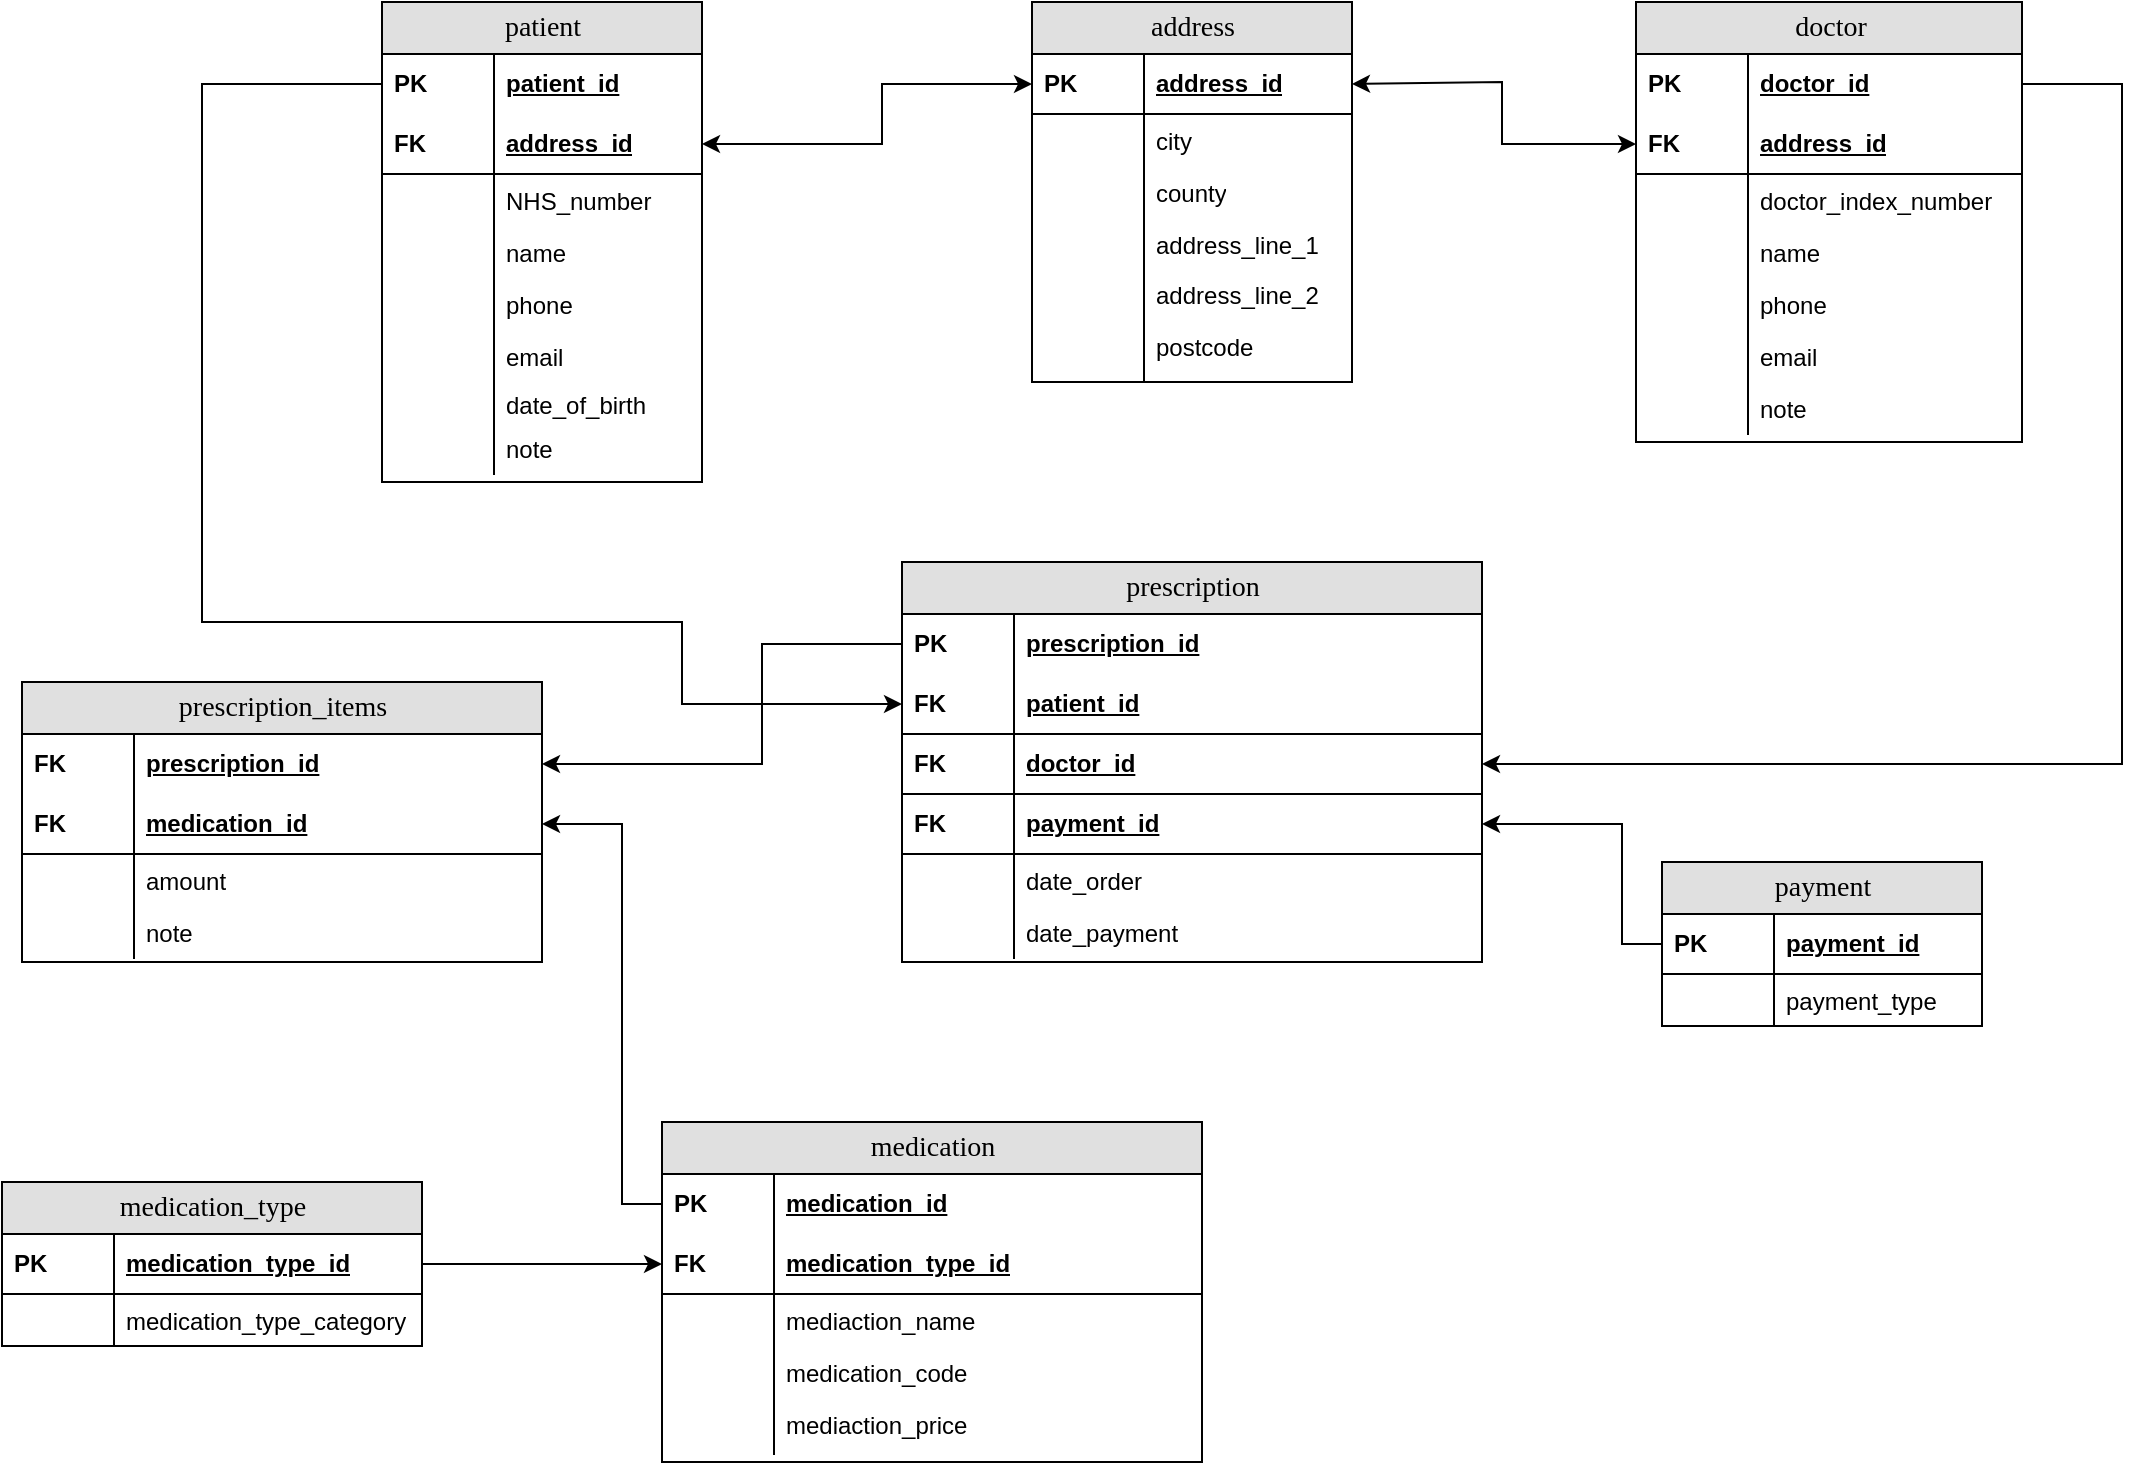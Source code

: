 <mxfile version="24.7.7">
  <diagram id="brzT2Af7oqkx_6fArOdX" name="Page-2">
    <mxGraphModel grid="1" page="1" gridSize="10" guides="1" tooltips="1" connect="1" arrows="1" fold="1" pageScale="1" pageWidth="827" pageHeight="1169" math="0" shadow="0">
      <root>
        <mxCell id="0" />
        <mxCell id="1" parent="0" />
        <mxCell id="Al74vmx-wj5vo0OJbYfl-20" value="address" style="swimlane;html=1;fontStyle=0;childLayout=stackLayout;horizontal=1;startSize=26;fillColor=#e0e0e0;horizontalStack=0;resizeParent=1;resizeLast=0;collapsible=1;marginBottom=0;swimlaneFillColor=#ffffff;align=center;rounded=0;shadow=0;comic=0;labelBackgroundColor=none;strokeWidth=1;fontFamily=Verdana;fontSize=14;movable=1;resizable=1;rotatable=1;deletable=1;editable=1;locked=0;connectable=1;" vertex="1" parent="1">
          <mxGeometry x="365" y="40" width="160" height="190" as="geometry" />
        </mxCell>
        <mxCell id="Al74vmx-wj5vo0OJbYfl-23" value="address_id" style="shape=partialRectangle;top=0;left=0;right=0;bottom=1;html=1;align=left;verticalAlign=middle;fillColor=none;spacingLeft=60;spacingRight=4;whiteSpace=wrap;overflow=hidden;rotatable=0;points=[[0,0.5],[1,0.5]];portConstraint=eastwest;dropTarget=0;fontStyle=5;" vertex="1" parent="Al74vmx-wj5vo0OJbYfl-20">
          <mxGeometry y="26" width="160" height="30" as="geometry" />
        </mxCell>
        <mxCell id="Al74vmx-wj5vo0OJbYfl-24" value="PK" style="shape=partialRectangle;fontStyle=1;top=0;left=0;bottom=0;html=1;fillColor=none;align=left;verticalAlign=middle;spacingLeft=4;spacingRight=4;whiteSpace=wrap;overflow=hidden;rotatable=0;points=[];portConstraint=eastwest;part=1;" connectable="0" vertex="1" parent="Al74vmx-wj5vo0OJbYfl-23">
          <mxGeometry width="56" height="30" as="geometry" />
        </mxCell>
        <mxCell id="Al74vmx-wj5vo0OJbYfl-25" value="city" style="shape=partialRectangle;top=0;left=0;right=0;bottom=0;html=1;align=left;verticalAlign=top;fillColor=none;spacingLeft=60;spacingRight=4;whiteSpace=wrap;overflow=hidden;rotatable=0;points=[[0,0.5],[1,0.5]];portConstraint=eastwest;dropTarget=0;" vertex="1" parent="Al74vmx-wj5vo0OJbYfl-20">
          <mxGeometry y="56" width="160" height="26" as="geometry" />
        </mxCell>
        <mxCell id="Al74vmx-wj5vo0OJbYfl-26" value="" style="shape=partialRectangle;top=0;left=0;bottom=0;html=1;fillColor=none;align=left;verticalAlign=top;spacingLeft=4;spacingRight=4;whiteSpace=wrap;overflow=hidden;rotatable=0;points=[];portConstraint=eastwest;part=1;" connectable="0" vertex="1" parent="Al74vmx-wj5vo0OJbYfl-25">
          <mxGeometry width="56" height="26" as="geometry" />
        </mxCell>
        <mxCell id="Al74vmx-wj5vo0OJbYfl-29" value="county" style="shape=partialRectangle;top=0;left=0;right=0;bottom=0;html=1;align=left;verticalAlign=top;fillColor=none;spacingLeft=60;spacingRight=4;whiteSpace=wrap;overflow=hidden;rotatable=0;points=[[0,0.5],[1,0.5]];portConstraint=eastwest;dropTarget=0;" vertex="1" parent="Al74vmx-wj5vo0OJbYfl-20">
          <mxGeometry y="82" width="160" height="26" as="geometry" />
        </mxCell>
        <mxCell id="Al74vmx-wj5vo0OJbYfl-30" value="" style="shape=partialRectangle;top=0;left=0;bottom=0;html=1;fillColor=none;align=left;verticalAlign=top;spacingLeft=4;spacingRight=4;whiteSpace=wrap;overflow=hidden;rotatable=0;points=[];portConstraint=eastwest;part=1;" connectable="0" vertex="1" parent="Al74vmx-wj5vo0OJbYfl-29">
          <mxGeometry width="56" height="26" as="geometry" />
        </mxCell>
        <mxCell id="Al74vmx-wj5vo0OJbYfl-27" value="address_line_1" style="shape=partialRectangle;top=0;left=0;right=0;bottom=0;html=1;align=left;verticalAlign=top;fillColor=none;spacingLeft=60;spacingRight=4;whiteSpace=wrap;overflow=hidden;rotatable=0;points=[[0,0.5],[1,0.5]];portConstraint=eastwest;dropTarget=0;" vertex="1" parent="Al74vmx-wj5vo0OJbYfl-20">
          <mxGeometry y="108" width="160" height="26" as="geometry" />
        </mxCell>
        <mxCell id="Al74vmx-wj5vo0OJbYfl-28" value="" style="shape=partialRectangle;top=0;left=0;bottom=0;html=1;fillColor=none;align=left;verticalAlign=top;spacingLeft=4;spacingRight=4;whiteSpace=wrap;overflow=hidden;rotatable=0;points=[];portConstraint=eastwest;part=1;" connectable="0" vertex="1" parent="Al74vmx-wj5vo0OJbYfl-27">
          <mxGeometry width="56" height="26" as="geometry" />
        </mxCell>
        <mxCell id="Al74vmx-wj5vo0OJbYfl-39" value="doctor" style="swimlane;html=1;fontStyle=0;childLayout=stackLayout;horizontal=1;startSize=26;fillColor=#e0e0e0;horizontalStack=0;resizeParent=1;resizeLast=0;collapsible=1;marginBottom=0;swimlaneFillColor=#ffffff;align=center;rounded=0;shadow=0;comic=0;labelBackgroundColor=none;strokeWidth=1;fontFamily=Verdana;fontSize=14;movable=1;resizable=1;rotatable=1;deletable=1;editable=1;locked=0;connectable=1;" vertex="1" parent="1">
          <mxGeometry x="667" y="40" width="193" height="220" as="geometry" />
        </mxCell>
        <mxCell id="Al74vmx-wj5vo0OJbYfl-40" value="doctor_id" style="shape=partialRectangle;top=0;left=0;right=0;bottom=0;html=1;align=left;verticalAlign=middle;fillColor=none;spacingLeft=60;spacingRight=4;whiteSpace=wrap;overflow=hidden;rotatable=0;points=[[0,0.5],[1,0.5]];portConstraint=eastwest;dropTarget=0;fontStyle=5;" vertex="1" parent="Al74vmx-wj5vo0OJbYfl-39">
          <mxGeometry y="26" width="193" height="30" as="geometry" />
        </mxCell>
        <mxCell id="Al74vmx-wj5vo0OJbYfl-41" value="PK" style="shape=partialRectangle;fontStyle=1;top=0;left=0;bottom=0;html=1;fillColor=none;align=left;verticalAlign=middle;spacingLeft=4;spacingRight=4;whiteSpace=wrap;overflow=hidden;rotatable=0;points=[];portConstraint=eastwest;part=1;" connectable="0" vertex="1" parent="Al74vmx-wj5vo0OJbYfl-40">
          <mxGeometry width="56" height="30" as="geometry" />
        </mxCell>
        <mxCell id="Al74vmx-wj5vo0OJbYfl-42" value="address_id" style="shape=partialRectangle;top=0;left=0;right=0;bottom=1;html=1;align=left;verticalAlign=middle;fillColor=none;spacingLeft=60;spacingRight=4;whiteSpace=wrap;overflow=hidden;rotatable=0;points=[[0,0.5],[1,0.5]];portConstraint=eastwest;dropTarget=0;fontStyle=5;" vertex="1" parent="Al74vmx-wj5vo0OJbYfl-39">
          <mxGeometry y="56" width="193" height="30" as="geometry" />
        </mxCell>
        <mxCell id="Al74vmx-wj5vo0OJbYfl-43" value="FK" style="shape=partialRectangle;fontStyle=1;top=0;left=0;bottom=0;html=1;fillColor=none;align=left;verticalAlign=middle;spacingLeft=4;spacingRight=4;whiteSpace=wrap;overflow=hidden;rotatable=0;points=[];portConstraint=eastwest;part=1;" connectable="0" vertex="1" parent="Al74vmx-wj5vo0OJbYfl-42">
          <mxGeometry width="56" height="30" as="geometry" />
        </mxCell>
        <mxCell id="Al74vmx-wj5vo0OJbYfl-44" value="&lt;div&gt;doctor_index_number&lt;br&gt;&lt;/div&gt;" style="shape=partialRectangle;top=0;left=0;right=0;bottom=0;html=1;align=left;verticalAlign=top;fillColor=none;spacingLeft=60;spacingRight=4;whiteSpace=wrap;overflow=hidden;rotatable=0;points=[[0,0.5],[1,0.5]];portConstraint=eastwest;dropTarget=0;" vertex="1" parent="Al74vmx-wj5vo0OJbYfl-39">
          <mxGeometry y="86" width="193" height="26" as="geometry" />
        </mxCell>
        <mxCell id="Al74vmx-wj5vo0OJbYfl-45" value="" style="shape=partialRectangle;top=0;left=0;bottom=0;html=1;fillColor=none;align=left;verticalAlign=top;spacingLeft=4;spacingRight=4;whiteSpace=wrap;overflow=hidden;rotatable=0;points=[];portConstraint=eastwest;part=1;" connectable="0" vertex="1" parent="Al74vmx-wj5vo0OJbYfl-44">
          <mxGeometry width="56" height="26" as="geometry" />
        </mxCell>
        <mxCell id="Al74vmx-wj5vo0OJbYfl-46" value="name" style="shape=partialRectangle;top=0;left=0;right=0;bottom=0;html=1;align=left;verticalAlign=top;fillColor=none;spacingLeft=60;spacingRight=4;whiteSpace=wrap;overflow=hidden;rotatable=0;points=[[0,0.5],[1,0.5]];portConstraint=eastwest;dropTarget=0;" vertex="1" parent="Al74vmx-wj5vo0OJbYfl-39">
          <mxGeometry y="112" width="193" height="26" as="geometry" />
        </mxCell>
        <mxCell id="Al74vmx-wj5vo0OJbYfl-47" value="" style="shape=partialRectangle;top=0;left=0;bottom=0;html=1;fillColor=none;align=left;verticalAlign=top;spacingLeft=4;spacingRight=4;whiteSpace=wrap;overflow=hidden;rotatable=0;points=[];portConstraint=eastwest;part=1;" connectable="0" vertex="1" parent="Al74vmx-wj5vo0OJbYfl-46">
          <mxGeometry width="56" height="26" as="geometry" />
        </mxCell>
        <mxCell id="Al74vmx-wj5vo0OJbYfl-50" value="phone" style="shape=partialRectangle;top=0;left=0;right=0;bottom=0;html=1;align=left;verticalAlign=top;fillColor=none;spacingLeft=60;spacingRight=4;whiteSpace=wrap;overflow=hidden;rotatable=0;points=[[0,0.5],[1,0.5]];portConstraint=eastwest;dropTarget=0;" vertex="1" parent="Al74vmx-wj5vo0OJbYfl-39">
          <mxGeometry y="138" width="193" height="26" as="geometry" />
        </mxCell>
        <mxCell id="Al74vmx-wj5vo0OJbYfl-51" value="" style="shape=partialRectangle;top=0;left=0;bottom=0;html=1;fillColor=none;align=left;verticalAlign=top;spacingLeft=4;spacingRight=4;whiteSpace=wrap;overflow=hidden;rotatable=0;points=[];portConstraint=eastwest;part=1;" connectable="0" vertex="1" parent="Al74vmx-wj5vo0OJbYfl-50">
          <mxGeometry width="56" height="26" as="geometry" />
        </mxCell>
        <mxCell id="Al74vmx-wj5vo0OJbYfl-52" value="email" style="shape=partialRectangle;top=0;left=0;right=0;bottom=0;html=1;align=left;verticalAlign=top;fillColor=none;spacingLeft=60;spacingRight=4;whiteSpace=wrap;overflow=hidden;rotatable=0;points=[[0,0.5],[1,0.5]];portConstraint=eastwest;dropTarget=0;" vertex="1" parent="Al74vmx-wj5vo0OJbYfl-39">
          <mxGeometry y="164" width="193" height="26" as="geometry" />
        </mxCell>
        <mxCell id="Al74vmx-wj5vo0OJbYfl-53" value="" style="shape=partialRectangle;top=0;left=0;bottom=0;html=1;fillColor=none;align=left;verticalAlign=top;spacingLeft=4;spacingRight=4;whiteSpace=wrap;overflow=hidden;rotatable=0;points=[];portConstraint=eastwest;part=1;" connectable="0" vertex="1" parent="Al74vmx-wj5vo0OJbYfl-52">
          <mxGeometry width="56" height="26" as="geometry" />
        </mxCell>
        <mxCell id="Al74vmx-wj5vo0OJbYfl-56" value="note" style="shape=partialRectangle;top=0;left=0;right=0;bottom=0;html=1;align=left;verticalAlign=top;fillColor=none;spacingLeft=60;spacingRight=4;whiteSpace=wrap;overflow=hidden;rotatable=0;points=[[0,0.5],[1,0.5]];portConstraint=eastwest;dropTarget=0;" vertex="1" parent="Al74vmx-wj5vo0OJbYfl-39">
          <mxGeometry y="190" width="193" height="26" as="geometry" />
        </mxCell>
        <mxCell id="Al74vmx-wj5vo0OJbYfl-57" value="" style="shape=partialRectangle;top=0;left=0;bottom=0;html=1;fillColor=none;align=left;verticalAlign=top;spacingLeft=4;spacingRight=4;whiteSpace=wrap;overflow=hidden;rotatable=0;points=[];portConstraint=eastwest;part=1;" connectable="0" vertex="1" parent="Al74vmx-wj5vo0OJbYfl-56">
          <mxGeometry width="56" height="26" as="geometry" />
        </mxCell>
        <mxCell id="Al74vmx-wj5vo0OJbYfl-88" value="payment" style="swimlane;html=1;fontStyle=0;childLayout=stackLayout;horizontal=1;startSize=26;fillColor=#e0e0e0;horizontalStack=0;resizeParent=1;resizeLast=0;collapsible=1;marginBottom=0;swimlaneFillColor=#ffffff;align=center;rounded=0;shadow=0;comic=0;labelBackgroundColor=none;strokeWidth=1;fontFamily=Verdana;fontSize=14;movable=1;resizable=1;rotatable=1;deletable=1;editable=1;locked=0;connectable=1;" vertex="1" parent="1">
          <mxGeometry x="680" y="470" width="160" height="82" as="geometry" />
        </mxCell>
        <mxCell id="Al74vmx-wj5vo0OJbYfl-89" value="payment_id" style="shape=partialRectangle;top=0;left=0;right=0;bottom=1;html=1;align=left;verticalAlign=middle;fillColor=none;spacingLeft=60;spacingRight=4;whiteSpace=wrap;overflow=hidden;rotatable=0;points=[[0,0.5],[1,0.5]];portConstraint=eastwest;dropTarget=0;fontStyle=5;" vertex="1" parent="Al74vmx-wj5vo0OJbYfl-88">
          <mxGeometry y="26" width="160" height="30" as="geometry" />
        </mxCell>
        <mxCell id="Al74vmx-wj5vo0OJbYfl-90" value="PK" style="shape=partialRectangle;fontStyle=1;top=0;left=0;bottom=0;html=1;fillColor=none;align=left;verticalAlign=middle;spacingLeft=4;spacingRight=4;whiteSpace=wrap;overflow=hidden;rotatable=0;points=[];portConstraint=eastwest;part=1;" connectable="0" vertex="1" parent="Al74vmx-wj5vo0OJbYfl-89">
          <mxGeometry width="56" height="30" as="geometry" />
        </mxCell>
        <mxCell id="Al74vmx-wj5vo0OJbYfl-91" value="payment_type" style="shape=partialRectangle;top=0;left=0;right=0;bottom=0;html=1;align=left;verticalAlign=top;fillColor=none;spacingLeft=60;spacingRight=4;whiteSpace=wrap;overflow=hidden;rotatable=0;points=[[0,0.5],[1,0.5]];portConstraint=eastwest;dropTarget=0;" vertex="1" parent="Al74vmx-wj5vo0OJbYfl-88">
          <mxGeometry y="56" width="160" height="26" as="geometry" />
        </mxCell>
        <mxCell id="Al74vmx-wj5vo0OJbYfl-92" value="" style="shape=partialRectangle;top=0;left=0;bottom=0;html=1;fillColor=none;align=left;verticalAlign=top;spacingLeft=4;spacingRight=4;whiteSpace=wrap;overflow=hidden;rotatable=0;points=[];portConstraint=eastwest;part=1;" connectable="0" vertex="1" parent="Al74vmx-wj5vo0OJbYfl-91">
          <mxGeometry width="56" height="26" as="geometry" />
        </mxCell>
        <mxCell id="Al74vmx-wj5vo0OJbYfl-97" value="prescription_items" style="swimlane;html=1;fontStyle=0;childLayout=stackLayout;horizontal=1;startSize=26;fillColor=#e0e0e0;horizontalStack=0;resizeParent=1;resizeLast=0;collapsible=1;marginBottom=0;swimlaneFillColor=#ffffff;align=center;rounded=0;shadow=0;comic=0;labelBackgroundColor=none;strokeWidth=1;fontFamily=Verdana;fontSize=14;movable=1;resizable=1;rotatable=1;deletable=1;editable=1;locked=0;connectable=1;" vertex="1" parent="1">
          <mxGeometry x="-140" y="380" width="260" height="140" as="geometry" />
        </mxCell>
        <mxCell id="Al74vmx-wj5vo0OJbYfl-98" value="prescription_id" style="shape=partialRectangle;top=0;left=0;right=0;bottom=0;html=1;align=left;verticalAlign=middle;fillColor=none;spacingLeft=60;spacingRight=4;whiteSpace=wrap;overflow=hidden;rotatable=0;points=[[0,0.5],[1,0.5]];portConstraint=eastwest;dropTarget=0;fontStyle=5;" vertex="1" parent="Al74vmx-wj5vo0OJbYfl-97">
          <mxGeometry y="26" width="260" height="30" as="geometry" />
        </mxCell>
        <mxCell id="Al74vmx-wj5vo0OJbYfl-99" value="FK" style="shape=partialRectangle;fontStyle=1;top=0;left=0;bottom=0;html=1;fillColor=none;align=left;verticalAlign=middle;spacingLeft=4;spacingRight=4;whiteSpace=wrap;overflow=hidden;rotatable=0;points=[];portConstraint=eastwest;part=1;" connectable="0" vertex="1" parent="Al74vmx-wj5vo0OJbYfl-98">
          <mxGeometry width="56" height="30" as="geometry" />
        </mxCell>
        <mxCell id="Al74vmx-wj5vo0OJbYfl-100" value="medication_id" style="shape=partialRectangle;top=0;left=0;right=0;bottom=1;html=1;align=left;verticalAlign=middle;fillColor=none;spacingLeft=60;spacingRight=4;whiteSpace=wrap;overflow=hidden;rotatable=0;points=[[0,0.5],[1,0.5]];portConstraint=eastwest;dropTarget=0;fontStyle=5;" vertex="1" parent="Al74vmx-wj5vo0OJbYfl-97">
          <mxGeometry y="56" width="260" height="30" as="geometry" />
        </mxCell>
        <mxCell id="Al74vmx-wj5vo0OJbYfl-101" value="FK" style="shape=partialRectangle;fontStyle=1;top=0;left=0;bottom=0;html=1;fillColor=none;align=left;verticalAlign=middle;spacingLeft=4;spacingRight=4;whiteSpace=wrap;overflow=hidden;rotatable=0;points=[];portConstraint=eastwest;part=1;" connectable="0" vertex="1" parent="Al74vmx-wj5vo0OJbYfl-100">
          <mxGeometry width="56" height="30" as="geometry" />
        </mxCell>
        <mxCell id="Al74vmx-wj5vo0OJbYfl-102" value="&lt;div&gt;amount&lt;/div&gt;" style="shape=partialRectangle;top=0;left=0;right=0;bottom=0;html=1;align=left;verticalAlign=top;fillColor=none;spacingLeft=60;spacingRight=4;whiteSpace=wrap;overflow=hidden;rotatable=0;points=[[0,0.5],[1,0.5]];portConstraint=eastwest;dropTarget=0;" vertex="1" parent="Al74vmx-wj5vo0OJbYfl-97">
          <mxGeometry y="86" width="260" height="26" as="geometry" />
        </mxCell>
        <mxCell id="Al74vmx-wj5vo0OJbYfl-103" value="" style="shape=partialRectangle;top=0;left=0;bottom=0;html=1;fillColor=none;align=left;verticalAlign=top;spacingLeft=4;spacingRight=4;whiteSpace=wrap;overflow=hidden;rotatable=0;points=[];portConstraint=eastwest;part=1;" connectable="0" vertex="1" parent="Al74vmx-wj5vo0OJbYfl-102">
          <mxGeometry width="56" height="26" as="geometry" />
        </mxCell>
        <mxCell id="Al74vmx-wj5vo0OJbYfl-106" value="note" style="shape=partialRectangle;top=0;left=0;right=0;bottom=0;html=1;align=left;verticalAlign=top;fillColor=none;spacingLeft=60;spacingRight=4;whiteSpace=wrap;overflow=hidden;rotatable=0;points=[[0,0.5],[1,0.5]];portConstraint=eastwest;dropTarget=0;" vertex="1" parent="Al74vmx-wj5vo0OJbYfl-97">
          <mxGeometry y="112" width="260" height="26" as="geometry" />
        </mxCell>
        <mxCell id="Al74vmx-wj5vo0OJbYfl-107" value="" style="shape=partialRectangle;top=0;left=0;bottom=0;html=1;fillColor=none;align=left;verticalAlign=top;spacingLeft=4;spacingRight=4;whiteSpace=wrap;overflow=hidden;rotatable=0;points=[];portConstraint=eastwest;part=1;" connectable="0" vertex="1" parent="Al74vmx-wj5vo0OJbYfl-106">
          <mxGeometry width="56" height="26" as="geometry" />
        </mxCell>
        <mxCell id="Al74vmx-wj5vo0OJbYfl-114" value="medication" style="swimlane;html=1;fontStyle=0;childLayout=stackLayout;horizontal=1;startSize=26;fillColor=#e0e0e0;horizontalStack=0;resizeParent=1;resizeLast=0;collapsible=1;marginBottom=0;swimlaneFillColor=#ffffff;align=center;rounded=0;shadow=0;comic=0;labelBackgroundColor=none;strokeWidth=1;fontFamily=Verdana;fontSize=14;movable=1;resizable=1;rotatable=1;deletable=1;editable=1;locked=0;connectable=1;" vertex="1" parent="1">
          <mxGeometry x="180" y="600" width="270" height="170" as="geometry" />
        </mxCell>
        <mxCell id="Al74vmx-wj5vo0OJbYfl-115" value="medication_id" style="shape=partialRectangle;top=0;left=0;right=0;bottom=0;html=1;align=left;verticalAlign=middle;fillColor=none;spacingLeft=60;spacingRight=4;whiteSpace=wrap;overflow=hidden;rotatable=0;points=[[0,0.5],[1,0.5]];portConstraint=eastwest;dropTarget=0;fontStyle=5;" vertex="1" parent="Al74vmx-wj5vo0OJbYfl-114">
          <mxGeometry y="26" width="270" height="30" as="geometry" />
        </mxCell>
        <mxCell id="Al74vmx-wj5vo0OJbYfl-116" value="PK" style="shape=partialRectangle;fontStyle=1;top=0;left=0;bottom=0;html=1;fillColor=none;align=left;verticalAlign=middle;spacingLeft=4;spacingRight=4;whiteSpace=wrap;overflow=hidden;rotatable=0;points=[];portConstraint=eastwest;part=1;" connectable="0" vertex="1" parent="Al74vmx-wj5vo0OJbYfl-115">
          <mxGeometry width="56" height="30" as="geometry" />
        </mxCell>
        <mxCell id="Al74vmx-wj5vo0OJbYfl-117" value="medication_type_id" style="shape=partialRectangle;top=0;left=0;right=0;bottom=1;html=1;align=left;verticalAlign=middle;fillColor=none;spacingLeft=60;spacingRight=4;whiteSpace=wrap;overflow=hidden;rotatable=0;points=[[0,0.5],[1,0.5]];portConstraint=eastwest;dropTarget=0;fontStyle=5;" vertex="1" parent="Al74vmx-wj5vo0OJbYfl-114">
          <mxGeometry y="56" width="270" height="30" as="geometry" />
        </mxCell>
        <mxCell id="Al74vmx-wj5vo0OJbYfl-118" value="FK" style="shape=partialRectangle;fontStyle=1;top=0;left=0;bottom=0;html=1;fillColor=none;align=left;verticalAlign=middle;spacingLeft=4;spacingRight=4;whiteSpace=wrap;overflow=hidden;rotatable=0;points=[];portConstraint=eastwest;part=1;" connectable="0" vertex="1" parent="Al74vmx-wj5vo0OJbYfl-117">
          <mxGeometry width="56" height="30" as="geometry" />
        </mxCell>
        <mxCell id="Al74vmx-wj5vo0OJbYfl-119" value="&lt;div&gt;mediaction_name&lt;/div&gt;" style="shape=partialRectangle;top=0;left=0;right=0;bottom=0;html=1;align=left;verticalAlign=top;fillColor=none;spacingLeft=60;spacingRight=4;whiteSpace=wrap;overflow=hidden;rotatable=0;points=[[0,0.5],[1,0.5]];portConstraint=eastwest;dropTarget=0;" vertex="1" parent="Al74vmx-wj5vo0OJbYfl-114">
          <mxGeometry y="86" width="270" height="26" as="geometry" />
        </mxCell>
        <mxCell id="Al74vmx-wj5vo0OJbYfl-120" value="" style="shape=partialRectangle;top=0;left=0;bottom=0;html=1;fillColor=none;align=left;verticalAlign=top;spacingLeft=4;spacingRight=4;whiteSpace=wrap;overflow=hidden;rotatable=0;points=[];portConstraint=eastwest;part=1;" connectable="0" vertex="1" parent="Al74vmx-wj5vo0OJbYfl-119">
          <mxGeometry width="56" height="26" as="geometry" />
        </mxCell>
        <mxCell id="Al74vmx-wj5vo0OJbYfl-123" value="medication_code" style="shape=partialRectangle;top=0;left=0;right=0;bottom=0;html=1;align=left;verticalAlign=top;fillColor=none;spacingLeft=60;spacingRight=4;whiteSpace=wrap;overflow=hidden;rotatable=0;points=[[0,0.5],[1,0.5]];portConstraint=eastwest;dropTarget=0;" vertex="1" parent="Al74vmx-wj5vo0OJbYfl-114">
          <mxGeometry y="112" width="270" height="26" as="geometry" />
        </mxCell>
        <mxCell id="Al74vmx-wj5vo0OJbYfl-124" value="" style="shape=partialRectangle;top=0;left=0;bottom=0;html=1;fillColor=none;align=left;verticalAlign=top;spacingLeft=4;spacingRight=4;whiteSpace=wrap;overflow=hidden;rotatable=0;points=[];portConstraint=eastwest;part=1;" connectable="0" vertex="1" parent="Al74vmx-wj5vo0OJbYfl-123">
          <mxGeometry width="56" height="26" as="geometry" />
        </mxCell>
        <mxCell id="Al74vmx-wj5vo0OJbYfl-121" value="mediaction_price" style="shape=partialRectangle;top=0;left=0;right=0;bottom=0;html=1;align=left;verticalAlign=top;fillColor=none;spacingLeft=60;spacingRight=4;whiteSpace=wrap;overflow=hidden;rotatable=0;points=[[0,0.5],[1,0.5]];portConstraint=eastwest;dropTarget=0;" vertex="1" parent="Al74vmx-wj5vo0OJbYfl-114">
          <mxGeometry y="138" width="270" height="28" as="geometry" />
        </mxCell>
        <mxCell id="Al74vmx-wj5vo0OJbYfl-122" value="" style="shape=partialRectangle;top=0;left=0;bottom=0;html=1;fillColor=none;align=left;verticalAlign=top;spacingLeft=4;spacingRight=4;whiteSpace=wrap;overflow=hidden;rotatable=0;points=[];portConstraint=eastwest;part=1;" connectable="0" vertex="1" parent="Al74vmx-wj5vo0OJbYfl-121">
          <mxGeometry width="56" height="28" as="geometry" />
        </mxCell>
        <mxCell id="Al74vmx-wj5vo0OJbYfl-131" value="medication_type" style="swimlane;html=1;fontStyle=0;childLayout=stackLayout;horizontal=1;startSize=26;fillColor=#e0e0e0;horizontalStack=0;resizeParent=1;resizeLast=0;collapsible=1;marginBottom=0;swimlaneFillColor=#ffffff;align=center;rounded=0;shadow=0;comic=0;labelBackgroundColor=none;strokeWidth=1;fontFamily=Verdana;fontSize=14;movable=1;resizable=1;rotatable=1;deletable=1;editable=1;locked=0;connectable=1;" vertex="1" parent="1">
          <mxGeometry x="-150" y="630" width="210" height="82" as="geometry" />
        </mxCell>
        <mxCell id="Al74vmx-wj5vo0OJbYfl-132" value="medication_type_id" style="shape=partialRectangle;top=0;left=0;right=0;bottom=1;html=1;align=left;verticalAlign=middle;fillColor=none;spacingLeft=60;spacingRight=4;whiteSpace=wrap;overflow=hidden;rotatable=0;points=[[0,0.5],[1,0.5]];portConstraint=eastwest;dropTarget=0;fontStyle=5;" vertex="1" parent="Al74vmx-wj5vo0OJbYfl-131">
          <mxGeometry y="26" width="210" height="30" as="geometry" />
        </mxCell>
        <mxCell id="Al74vmx-wj5vo0OJbYfl-133" value="PK" style="shape=partialRectangle;fontStyle=1;top=0;left=0;bottom=0;html=1;fillColor=none;align=left;verticalAlign=middle;spacingLeft=4;spacingRight=4;whiteSpace=wrap;overflow=hidden;rotatable=0;points=[];portConstraint=eastwest;part=1;" connectable="0" vertex="1" parent="Al74vmx-wj5vo0OJbYfl-132">
          <mxGeometry width="56" height="30" as="geometry" />
        </mxCell>
        <mxCell id="Al74vmx-wj5vo0OJbYfl-134" value="medication_type_category" style="shape=partialRectangle;top=0;left=0;right=0;bottom=0;html=1;align=left;verticalAlign=top;fillColor=none;spacingLeft=60;spacingRight=4;whiteSpace=wrap;overflow=hidden;rotatable=0;points=[[0,0.5],[1,0.5]];portConstraint=eastwest;dropTarget=0;" vertex="1" parent="Al74vmx-wj5vo0OJbYfl-131">
          <mxGeometry y="56" width="210" height="26" as="geometry" />
        </mxCell>
        <mxCell id="Al74vmx-wj5vo0OJbYfl-135" value="" style="shape=partialRectangle;top=0;left=0;bottom=0;html=1;fillColor=none;align=left;verticalAlign=top;spacingLeft=4;spacingRight=4;whiteSpace=wrap;overflow=hidden;rotatable=0;points=[];portConstraint=eastwest;part=1;" connectable="0" vertex="1" parent="Al74vmx-wj5vo0OJbYfl-134">
          <mxGeometry width="56" height="26" as="geometry" />
        </mxCell>
        <mxCell id="EFMAcufxA6lLSqX_J2q9-5" value="" style="group" connectable="0" vertex="1" parent="1">
          <mxGeometry x="40" y="40" width="160" height="270" as="geometry" />
        </mxCell>
        <mxCell id="Al74vmx-wj5vo0OJbYfl-1" value="patient" style="swimlane;html=1;fontStyle=0;childLayout=stackLayout;horizontal=1;startSize=26;fillColor=#e0e0e0;horizontalStack=0;resizeParent=1;resizeLast=0;collapsible=1;marginBottom=0;swimlaneFillColor=#ffffff;align=center;rounded=0;shadow=0;comic=0;labelBackgroundColor=none;strokeWidth=1;fontFamily=Verdana;fontSize=14;movable=1;resizable=1;rotatable=1;deletable=1;editable=1;locked=0;connectable=1;" vertex="1" parent="EFMAcufxA6lLSqX_J2q9-5">
          <mxGeometry width="160" height="240" as="geometry" />
        </mxCell>
        <mxCell id="Al74vmx-wj5vo0OJbYfl-2" value="patient_id" style="shape=partialRectangle;top=0;left=0;right=0;bottom=0;html=1;align=left;verticalAlign=middle;fillColor=none;spacingLeft=60;spacingRight=4;whiteSpace=wrap;overflow=hidden;rotatable=0;points=[[0,0.5],[1,0.5]];portConstraint=eastwest;dropTarget=0;fontStyle=5;" vertex="1" parent="Al74vmx-wj5vo0OJbYfl-1">
          <mxGeometry y="26" width="160" height="30" as="geometry" />
        </mxCell>
        <mxCell id="Al74vmx-wj5vo0OJbYfl-3" value="PK" style="shape=partialRectangle;fontStyle=1;top=0;left=0;bottom=0;html=1;fillColor=none;align=left;verticalAlign=middle;spacingLeft=4;spacingRight=4;whiteSpace=wrap;overflow=hidden;rotatable=0;points=[];portConstraint=eastwest;part=1;" connectable="0" vertex="1" parent="Al74vmx-wj5vo0OJbYfl-2">
          <mxGeometry width="56" height="30" as="geometry" />
        </mxCell>
        <mxCell id="Al74vmx-wj5vo0OJbYfl-4" value="address_id" style="shape=partialRectangle;top=0;left=0;right=0;bottom=1;html=1;align=left;verticalAlign=middle;fillColor=none;spacingLeft=60;spacingRight=4;whiteSpace=wrap;overflow=hidden;rotatable=0;points=[[0,0.5],[1,0.5]];portConstraint=eastwest;dropTarget=0;fontStyle=5;" vertex="1" parent="Al74vmx-wj5vo0OJbYfl-1">
          <mxGeometry y="56" width="160" height="30" as="geometry" />
        </mxCell>
        <mxCell id="Al74vmx-wj5vo0OJbYfl-5" value="FK" style="shape=partialRectangle;fontStyle=1;top=0;left=0;bottom=0;html=1;fillColor=none;align=left;verticalAlign=middle;spacingLeft=4;spacingRight=4;whiteSpace=wrap;overflow=hidden;rotatable=0;points=[];portConstraint=eastwest;part=1;" connectable="0" vertex="1" parent="Al74vmx-wj5vo0OJbYfl-4">
          <mxGeometry width="56" height="30" as="geometry" />
        </mxCell>
        <mxCell id="Al74vmx-wj5vo0OJbYfl-6" value="&lt;div&gt;NHS_number&lt;br&gt;&lt;/div&gt;" style="shape=partialRectangle;top=0;left=0;right=0;bottom=0;html=1;align=left;verticalAlign=top;fillColor=none;spacingLeft=60;spacingRight=4;whiteSpace=wrap;overflow=hidden;rotatable=0;points=[[0,0.5],[1,0.5]];portConstraint=eastwest;dropTarget=0;" vertex="1" parent="Al74vmx-wj5vo0OJbYfl-1">
          <mxGeometry y="86" width="160" height="26" as="geometry" />
        </mxCell>
        <mxCell id="Al74vmx-wj5vo0OJbYfl-7" value="" style="shape=partialRectangle;top=0;left=0;bottom=0;html=1;fillColor=none;align=left;verticalAlign=top;spacingLeft=4;spacingRight=4;whiteSpace=wrap;overflow=hidden;rotatable=0;points=[];portConstraint=eastwest;part=1;" connectable="0" vertex="1" parent="Al74vmx-wj5vo0OJbYfl-6">
          <mxGeometry width="56" height="26" as="geometry" />
        </mxCell>
        <mxCell id="Al74vmx-wj5vo0OJbYfl-10" value="name" style="shape=partialRectangle;top=0;left=0;right=0;bottom=0;html=1;align=left;verticalAlign=top;fillColor=none;spacingLeft=60;spacingRight=4;whiteSpace=wrap;overflow=hidden;rotatable=0;points=[[0,0.5],[1,0.5]];portConstraint=eastwest;dropTarget=0;" vertex="1" parent="Al74vmx-wj5vo0OJbYfl-1">
          <mxGeometry y="112" width="160" height="26" as="geometry" />
        </mxCell>
        <mxCell id="Al74vmx-wj5vo0OJbYfl-11" value="" style="shape=partialRectangle;top=0;left=0;bottom=0;html=1;fillColor=none;align=left;verticalAlign=top;spacingLeft=4;spacingRight=4;whiteSpace=wrap;overflow=hidden;rotatable=0;points=[];portConstraint=eastwest;part=1;" connectable="0" vertex="1" parent="Al74vmx-wj5vo0OJbYfl-10">
          <mxGeometry width="56" height="26" as="geometry" />
        </mxCell>
        <mxCell id="Al74vmx-wj5vo0OJbYfl-16" value="phone" style="shape=partialRectangle;top=0;left=0;right=0;bottom=0;html=1;align=left;verticalAlign=top;fillColor=none;spacingLeft=60;spacingRight=4;whiteSpace=wrap;overflow=hidden;rotatable=0;points=[[0,0.5],[1,0.5]];portConstraint=eastwest;dropTarget=0;" vertex="1" parent="Al74vmx-wj5vo0OJbYfl-1">
          <mxGeometry y="138" width="160" height="26" as="geometry" />
        </mxCell>
        <mxCell id="Al74vmx-wj5vo0OJbYfl-17" value="" style="shape=partialRectangle;top=0;left=0;bottom=0;html=1;fillColor=none;align=left;verticalAlign=top;spacingLeft=4;spacingRight=4;whiteSpace=wrap;overflow=hidden;rotatable=0;points=[];portConstraint=eastwest;part=1;" connectable="0" vertex="1" parent="Al74vmx-wj5vo0OJbYfl-16">
          <mxGeometry width="56" height="26" as="geometry" />
        </mxCell>
        <mxCell id="Al74vmx-wj5vo0OJbYfl-18" value="email" style="shape=partialRectangle;top=0;left=0;right=0;bottom=0;html=1;align=left;verticalAlign=top;fillColor=none;spacingLeft=60;spacingRight=4;whiteSpace=wrap;overflow=hidden;rotatable=0;points=[[0,0.5],[1,0.5]];portConstraint=eastwest;dropTarget=0;" vertex="1" parent="Al74vmx-wj5vo0OJbYfl-1">
          <mxGeometry y="164" width="160" height="26" as="geometry" />
        </mxCell>
        <mxCell id="Al74vmx-wj5vo0OJbYfl-19" value="" style="shape=partialRectangle;top=0;left=0;bottom=0;html=1;fillColor=none;align=left;verticalAlign=top;spacingLeft=4;spacingRight=4;whiteSpace=wrap;overflow=hidden;rotatable=0;points=[];portConstraint=eastwest;part=1;" connectable="0" vertex="1" parent="Al74vmx-wj5vo0OJbYfl-18">
          <mxGeometry width="56" height="26" as="geometry" />
        </mxCell>
        <mxCell id="Al74vmx-wj5vo0OJbYfl-14" value="" style="shape=partialRectangle;top=0;left=0;right=0;bottom=0;html=1;align=left;verticalAlign=top;fillColor=none;spacingLeft=60;spacingRight=4;whiteSpace=wrap;overflow=hidden;rotatable=0;points=[[0,0.5],[1,0.5]];portConstraint=eastwest;dropTarget=0;" vertex="1" parent="Al74vmx-wj5vo0OJbYfl-1">
          <mxGeometry y="190" width="160" height="26" as="geometry" />
        </mxCell>
        <mxCell id="Al74vmx-wj5vo0OJbYfl-15" value="" style="shape=partialRectangle;top=0;left=0;bottom=0;html=1;fillColor=none;align=left;verticalAlign=top;spacingLeft=4;spacingRight=4;whiteSpace=wrap;overflow=hidden;rotatable=0;points=[];portConstraint=eastwest;part=1;" connectable="0" vertex="1" parent="Al74vmx-wj5vo0OJbYfl-14">
          <mxGeometry width="56" height="26" as="geometry" />
        </mxCell>
        <mxCell id="EFMAcufxA6lLSqX_J2q9-1" value="date_of_birth" style="shape=partialRectangle;top=0;left=0;right=0;bottom=0;html=1;align=left;verticalAlign=top;fillColor=none;spacingLeft=60;spacingRight=4;whiteSpace=wrap;overflow=hidden;rotatable=0;points=[[0,0.5],[1,0.5]];portConstraint=eastwest;dropTarget=0;" vertex="1" parent="EFMAcufxA6lLSqX_J2q9-5">
          <mxGeometry y="188" width="160" height="26" as="geometry" />
        </mxCell>
        <mxCell id="EFMAcufxA6lLSqX_J2q9-2" value="" style="shape=partialRectangle;top=0;left=0;bottom=0;html=1;fillColor=none;align=left;verticalAlign=top;spacingLeft=4;spacingRight=4;whiteSpace=wrap;overflow=hidden;rotatable=0;points=[];portConstraint=eastwest;part=1;" connectable="0" vertex="1" parent="EFMAcufxA6lLSqX_J2q9-1">
          <mxGeometry width="56" height="26" as="geometry" />
        </mxCell>
        <mxCell id="EFMAcufxA6lLSqX_J2q9-3" value="note" style="shape=partialRectangle;top=0;left=0;right=0;bottom=0;html=1;align=left;verticalAlign=top;fillColor=none;spacingLeft=60;spacingRight=4;whiteSpace=wrap;overflow=hidden;rotatable=0;points=[[0,0.5],[1,0.5]];portConstraint=eastwest;dropTarget=0;" vertex="1" parent="EFMAcufxA6lLSqX_J2q9-5">
          <mxGeometry y="210" width="160" height="26" as="geometry" />
        </mxCell>
        <mxCell id="EFMAcufxA6lLSqX_J2q9-4" value="" style="shape=partialRectangle;top=0;left=0;bottom=0;html=1;fillColor=none;align=left;verticalAlign=top;spacingLeft=4;spacingRight=4;whiteSpace=wrap;overflow=hidden;rotatable=0;points=[];portConstraint=eastwest;part=1;" connectable="0" vertex="1" parent="EFMAcufxA6lLSqX_J2q9-3">
          <mxGeometry width="56" height="26" as="geometry" />
        </mxCell>
        <mxCell id="EFMAcufxA6lLSqX_J2q9-6" value="" style="group" connectable="0" vertex="1" parent="1">
          <mxGeometry x="300" y="320" width="290" height="200" as="geometry" />
        </mxCell>
        <mxCell id="Al74vmx-wj5vo0OJbYfl-58" value="prescription" style="swimlane;html=1;fontStyle=0;childLayout=stackLayout;horizontal=1;startSize=26;fillColor=#e0e0e0;horizontalStack=0;resizeParent=1;resizeLast=0;collapsible=1;marginBottom=0;swimlaneFillColor=#ffffff;align=center;rounded=0;shadow=0;comic=0;labelBackgroundColor=none;strokeWidth=1;fontFamily=Verdana;fontSize=14;movable=1;resizable=1;rotatable=1;deletable=1;editable=1;locked=0;connectable=1;" vertex="1" parent="EFMAcufxA6lLSqX_J2q9-6">
          <mxGeometry width="290" height="200" as="geometry" />
        </mxCell>
        <mxCell id="Al74vmx-wj5vo0OJbYfl-59" value="prescription_id" style="shape=partialRectangle;top=0;left=0;right=0;bottom=0;html=1;align=left;verticalAlign=middle;fillColor=none;spacingLeft=60;spacingRight=4;whiteSpace=wrap;overflow=hidden;rotatable=0;points=[[0,0.5],[1,0.5]];portConstraint=eastwest;dropTarget=0;fontStyle=5;" vertex="1" parent="Al74vmx-wj5vo0OJbYfl-58">
          <mxGeometry y="26" width="290" height="30" as="geometry" />
        </mxCell>
        <mxCell id="Al74vmx-wj5vo0OJbYfl-60" value="PK" style="shape=partialRectangle;fontStyle=1;top=0;left=0;bottom=0;html=1;fillColor=none;align=left;verticalAlign=middle;spacingLeft=4;spacingRight=4;whiteSpace=wrap;overflow=hidden;rotatable=0;points=[];portConstraint=eastwest;part=1;" connectable="0" vertex="1" parent="Al74vmx-wj5vo0OJbYfl-59">
          <mxGeometry width="56" height="30" as="geometry" />
        </mxCell>
        <mxCell id="Al74vmx-wj5vo0OJbYfl-61" value="patient_id" style="shape=partialRectangle;top=0;left=0;right=0;bottom=1;html=1;align=left;verticalAlign=middle;fillColor=none;spacingLeft=60;spacingRight=4;whiteSpace=wrap;overflow=hidden;rotatable=0;points=[[0,0.5],[1,0.5]];portConstraint=eastwest;dropTarget=0;fontStyle=5;" vertex="1" parent="Al74vmx-wj5vo0OJbYfl-58">
          <mxGeometry y="56" width="290" height="30" as="geometry" />
        </mxCell>
        <mxCell id="Al74vmx-wj5vo0OJbYfl-62" value="FK" style="shape=partialRectangle;fontStyle=1;top=0;left=0;bottom=0;html=1;fillColor=none;align=left;verticalAlign=middle;spacingLeft=4;spacingRight=4;whiteSpace=wrap;overflow=hidden;rotatable=0;points=[];portConstraint=eastwest;part=1;" connectable="0" vertex="1" parent="Al74vmx-wj5vo0OJbYfl-61">
          <mxGeometry width="56" height="30" as="geometry" />
        </mxCell>
        <mxCell id="Al74vmx-wj5vo0OJbYfl-85" style="shape=partialRectangle;top=0;left=0;right=0;bottom=1;html=1;align=left;verticalAlign=middle;fillColor=none;spacingLeft=60;spacingRight=4;whiteSpace=wrap;overflow=hidden;rotatable=0;points=[[0,0.5],[1,0.5]];portConstraint=eastwest;dropTarget=0;fontStyle=5;" vertex="1" parent="Al74vmx-wj5vo0OJbYfl-58">
          <mxGeometry y="86" width="290" height="30" as="geometry" />
        </mxCell>
        <mxCell id="Al74vmx-wj5vo0OJbYfl-79" style="shape=partialRectangle;top=0;left=0;right=0;bottom=1;html=1;align=left;verticalAlign=middle;fillColor=none;spacingLeft=60;spacingRight=4;whiteSpace=wrap;overflow=hidden;rotatable=0;points=[[0,0.5],[1,0.5]];portConstraint=eastwest;dropTarget=0;fontStyle=5;" vertex="1" parent="Al74vmx-wj5vo0OJbYfl-58">
          <mxGeometry y="116" width="290" height="30" as="geometry" />
        </mxCell>
        <mxCell id="Al74vmx-wj5vo0OJbYfl-63" value="date_order" style="shape=partialRectangle;top=0;left=0;right=0;bottom=0;html=1;align=left;verticalAlign=top;fillColor=none;spacingLeft=60;spacingRight=4;whiteSpace=wrap;overflow=hidden;rotatable=0;points=[[0,0.5],[1,0.5]];portConstraint=eastwest;dropTarget=0;" vertex="1" parent="Al74vmx-wj5vo0OJbYfl-58">
          <mxGeometry y="146" width="290" height="26" as="geometry" />
        </mxCell>
        <mxCell id="Al74vmx-wj5vo0OJbYfl-64" value="" style="shape=partialRectangle;top=0;left=0;bottom=0;html=1;fillColor=none;align=left;verticalAlign=top;spacingLeft=4;spacingRight=4;whiteSpace=wrap;overflow=hidden;rotatable=0;points=[];portConstraint=eastwest;part=1;" connectable="0" vertex="1" parent="Al74vmx-wj5vo0OJbYfl-63">
          <mxGeometry width="56" height="26" as="geometry" />
        </mxCell>
        <mxCell id="Al74vmx-wj5vo0OJbYfl-65" value="date_payment" style="shape=partialRectangle;top=0;left=0;right=0;bottom=0;html=1;align=left;verticalAlign=top;fillColor=none;spacingLeft=60;spacingRight=4;whiteSpace=wrap;overflow=hidden;rotatable=0;points=[[0,0.5],[1,0.5]];portConstraint=eastwest;dropTarget=0;" vertex="1" parent="Al74vmx-wj5vo0OJbYfl-58">
          <mxGeometry y="172" width="290" height="26" as="geometry" />
        </mxCell>
        <mxCell id="Al74vmx-wj5vo0OJbYfl-66" value="" style="shape=partialRectangle;top=0;left=0;bottom=0;html=1;fillColor=none;align=left;verticalAlign=top;spacingLeft=4;spacingRight=4;whiteSpace=wrap;overflow=hidden;rotatable=0;points=[];portConstraint=eastwest;part=1;" connectable="0" vertex="1" parent="Al74vmx-wj5vo0OJbYfl-65">
          <mxGeometry width="56" height="26" as="geometry" />
        </mxCell>
        <mxCell id="Al74vmx-wj5vo0OJbYfl-80" value="doctor_id" style="shape=partialRectangle;top=0;left=0;right=0;bottom=1;html=1;align=left;verticalAlign=middle;fillColor=none;spacingLeft=60;spacingRight=4;whiteSpace=wrap;overflow=hidden;rotatable=0;points=[[0,0.5],[1,0.5]];portConstraint=eastwest;dropTarget=0;fontStyle=5;" vertex="1" parent="EFMAcufxA6lLSqX_J2q9-6">
          <mxGeometry y="86" width="290" height="30" as="geometry" />
        </mxCell>
        <mxCell id="Al74vmx-wj5vo0OJbYfl-81" value="FK" style="shape=partialRectangle;fontStyle=1;top=0;left=0;bottom=0;html=1;fillColor=none;align=left;verticalAlign=middle;spacingLeft=4;spacingRight=4;whiteSpace=wrap;overflow=hidden;rotatable=0;points=[];portConstraint=eastwest;part=1;" connectable="0" vertex="1" parent="Al74vmx-wj5vo0OJbYfl-80">
          <mxGeometry width="56" height="30" as="geometry" />
        </mxCell>
        <mxCell id="Al74vmx-wj5vo0OJbYfl-86" value="payment_id" style="shape=partialRectangle;top=0;left=0;right=0;bottom=1;html=1;align=left;verticalAlign=middle;fillColor=none;spacingLeft=60;spacingRight=4;whiteSpace=wrap;overflow=hidden;rotatable=0;points=[[0,0.5],[1,0.5]];portConstraint=eastwest;dropTarget=0;fontStyle=5;" vertex="1" parent="EFMAcufxA6lLSqX_J2q9-6">
          <mxGeometry y="116" width="290" height="30" as="geometry" />
        </mxCell>
        <mxCell id="Al74vmx-wj5vo0OJbYfl-87" value="FK" style="shape=partialRectangle;fontStyle=1;top=0;left=0;bottom=0;html=1;fillColor=none;align=left;verticalAlign=middle;spacingLeft=4;spacingRight=4;whiteSpace=wrap;overflow=hidden;rotatable=0;points=[];portConstraint=eastwest;part=1;" connectable="0" vertex="1" parent="Al74vmx-wj5vo0OJbYfl-86">
          <mxGeometry width="56" height="30" as="geometry" />
        </mxCell>
        <mxCell id="EFMAcufxA6lLSqX_J2q9-8" value="" style="endArrow=classic;startArrow=classic;html=1;rounded=0;exitX=1;exitY=0.5;exitDx=0;exitDy=0;entryX=0;entryY=0.5;entryDx=0;entryDy=0;" edge="1" parent="1" source="Al74vmx-wj5vo0OJbYfl-4" target="Al74vmx-wj5vo0OJbYfl-23">
          <mxGeometry width="50" height="50" relative="1" as="geometry">
            <mxPoint x="720" y="420" as="sourcePoint" />
            <mxPoint x="770" y="370" as="targetPoint" />
            <Array as="points">
              <mxPoint x="290" y="111" />
              <mxPoint x="290" y="81" />
            </Array>
          </mxGeometry>
        </mxCell>
        <mxCell id="EFMAcufxA6lLSqX_J2q9-9" value="" style="endArrow=classic;startArrow=classic;html=1;rounded=0;exitX=1;exitY=0.5;exitDx=0;exitDy=0;entryX=0;entryY=0.5;entryDx=0;entryDy=0;" edge="1" parent="1" source="Al74vmx-wj5vo0OJbYfl-23" target="Al74vmx-wj5vo0OJbYfl-42">
          <mxGeometry width="50" height="50" relative="1" as="geometry">
            <mxPoint x="530" y="290" as="sourcePoint" />
            <mxPoint x="580" y="240" as="targetPoint" />
            <Array as="points">
              <mxPoint x="600" y="80" />
              <mxPoint x="600" y="111" />
            </Array>
          </mxGeometry>
        </mxCell>
        <mxCell id="EFMAcufxA6lLSqX_J2q9-10" value="" style="endArrow=classic;html=1;rounded=0;exitX=1;exitY=0.5;exitDx=0;exitDy=0;entryX=1;entryY=0.5;entryDx=0;entryDy=0;" edge="1" parent="1" source="Al74vmx-wj5vo0OJbYfl-40" target="Al74vmx-wj5vo0OJbYfl-80">
          <mxGeometry width="50" height="50" relative="1" as="geometry">
            <mxPoint x="540" y="320" as="sourcePoint" />
            <mxPoint x="630" y="300" as="targetPoint" />
            <Array as="points">
              <mxPoint x="910" y="81" />
              <mxPoint x="910" y="421" />
            </Array>
          </mxGeometry>
        </mxCell>
        <mxCell id="EFMAcufxA6lLSqX_J2q9-11" value="" style="endArrow=classic;html=1;rounded=0;exitX=0;exitY=0.5;exitDx=0;exitDy=0;entryX=0;entryY=0.5;entryDx=0;entryDy=0;" edge="1" parent="1" source="Al74vmx-wj5vo0OJbYfl-2" target="Al74vmx-wj5vo0OJbYfl-61">
          <mxGeometry width="50" height="50" relative="1" as="geometry">
            <mxPoint x="380" y="370" as="sourcePoint" />
            <mxPoint x="430" y="320" as="targetPoint" />
            <Array as="points">
              <mxPoint x="-50" y="81" />
              <mxPoint x="-50" y="350" />
              <mxPoint x="190" y="350" />
              <mxPoint x="190" y="391" />
            </Array>
          </mxGeometry>
        </mxCell>
        <mxCell id="EFMAcufxA6lLSqX_J2q9-14" value="" style="endArrow=classic;html=1;rounded=0;exitX=0;exitY=0.5;exitDx=0;exitDy=0;entryX=1;entryY=0.5;entryDx=0;entryDy=0;" edge="1" parent="1" source="Al74vmx-wj5vo0OJbYfl-89" target="Al74vmx-wj5vo0OJbYfl-86">
          <mxGeometry width="50" height="50" relative="1" as="geometry">
            <mxPoint x="460" y="460" as="sourcePoint" />
            <mxPoint x="590" y="460" as="targetPoint" />
            <Array as="points">
              <mxPoint x="660" y="511" />
              <mxPoint x="660" y="451" />
            </Array>
          </mxGeometry>
        </mxCell>
        <mxCell id="EFMAcufxA6lLSqX_J2q9-15" value="" style="endArrow=classic;html=1;rounded=0;exitX=0;exitY=0.5;exitDx=0;exitDy=0;entryX=1;entryY=0.5;entryDx=0;entryDy=0;" edge="1" parent="1" source="Al74vmx-wj5vo0OJbYfl-59" target="Al74vmx-wj5vo0OJbYfl-98">
          <mxGeometry width="50" height="50" relative="1" as="geometry">
            <mxPoint x="400" y="460" as="sourcePoint" />
            <mxPoint x="450" y="410" as="targetPoint" />
            <Array as="points">
              <mxPoint x="230" y="361" />
              <mxPoint x="230" y="421" />
            </Array>
          </mxGeometry>
        </mxCell>
        <mxCell id="EFMAcufxA6lLSqX_J2q9-16" value="" style="endArrow=classic;html=1;rounded=0;exitX=0;exitY=0.5;exitDx=0;exitDy=0;entryX=1;entryY=0.5;entryDx=0;entryDy=0;" edge="1" parent="1" source="Al74vmx-wj5vo0OJbYfl-115" target="Al74vmx-wj5vo0OJbYfl-100">
          <mxGeometry width="50" height="50" relative="1" as="geometry">
            <mxPoint x="170" y="560" as="sourcePoint" />
            <mxPoint x="220" y="510" as="targetPoint" />
            <Array as="points">
              <mxPoint x="160" y="641" />
              <mxPoint x="160" y="451" />
            </Array>
          </mxGeometry>
        </mxCell>
        <mxCell id="EFMAcufxA6lLSqX_J2q9-17" value="" style="endArrow=classic;html=1;rounded=0;exitX=1;exitY=0.5;exitDx=0;exitDy=0;entryX=0;entryY=0.5;entryDx=0;entryDy=0;" edge="1" parent="1" source="Al74vmx-wj5vo0OJbYfl-132" target="Al74vmx-wj5vo0OJbYfl-117">
          <mxGeometry width="50" height="50" relative="1" as="geometry">
            <mxPoint x="170" y="650" as="sourcePoint" />
            <mxPoint x="220" y="600" as="targetPoint" />
          </mxGeometry>
        </mxCell>
        <mxCell id="--WzUbKTdLhKd40m-pF3-1" value="address_line_2" style="shape=partialRectangle;top=0;left=0;right=0;bottom=0;html=1;align=left;verticalAlign=top;fillColor=none;spacingLeft=60;spacingRight=4;whiteSpace=wrap;overflow=hidden;rotatable=0;points=[[0,0.5],[1,0.5]];portConstraint=eastwest;dropTarget=0;" vertex="1" parent="1">
          <mxGeometry x="365" y="173" width="160" height="26" as="geometry" />
        </mxCell>
        <mxCell id="--WzUbKTdLhKd40m-pF3-2" value="" style="shape=partialRectangle;top=0;left=0;bottom=0;html=1;fillColor=none;align=left;verticalAlign=top;spacingLeft=4;spacingRight=4;whiteSpace=wrap;overflow=hidden;rotatable=0;points=[];portConstraint=eastwest;part=1;" connectable="0" vertex="1" parent="--WzUbKTdLhKd40m-pF3-1">
          <mxGeometry width="56" height="26" as="geometry" />
        </mxCell>
        <mxCell id="--WzUbKTdLhKd40m-pF3-3" value="postcode" style="shape=partialRectangle;top=0;left=0;right=0;bottom=0;html=1;align=left;verticalAlign=top;fillColor=none;spacingLeft=60;spacingRight=4;whiteSpace=wrap;overflow=hidden;rotatable=0;points=[[0,0.5],[1,0.5]];portConstraint=eastwest;dropTarget=0;" vertex="1" parent="1">
          <mxGeometry x="365" y="199" width="160" height="31" as="geometry" />
        </mxCell>
        <mxCell id="--WzUbKTdLhKd40m-pF3-4" value="" style="shape=partialRectangle;top=0;left=0;bottom=0;html=1;fillColor=none;align=left;verticalAlign=top;spacingLeft=4;spacingRight=4;whiteSpace=wrap;overflow=hidden;rotatable=0;points=[];portConstraint=eastwest;part=1;" connectable="0" vertex="1" parent="--WzUbKTdLhKd40m-pF3-3">
          <mxGeometry width="56" height="31" as="geometry" />
        </mxCell>
      </root>
    </mxGraphModel>
  </diagram>
</mxfile>
